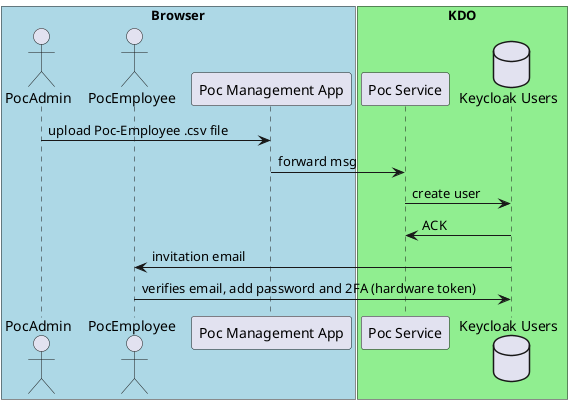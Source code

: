 @startuml

box "Browser" #LightBlue
actor       PocAdmin
actor       PocEmployee
participant "Poc Management App" as App
end box

box "KDO" #LightGreen
participant "Poc Service" as PocService
database "Keycloak Users" as Keycloak
end box

PocAdmin -> App: upload Poc-Employee .csv file
App -> PocService: forward msg
PocService -> Keycloak: create user
Keycloak -> PocService: ACK

Keycloak -> PocEmployee: invitation email
PocEmployee -> Keycloak: verifies email, add password and 2FA (hardware token)

@enduml